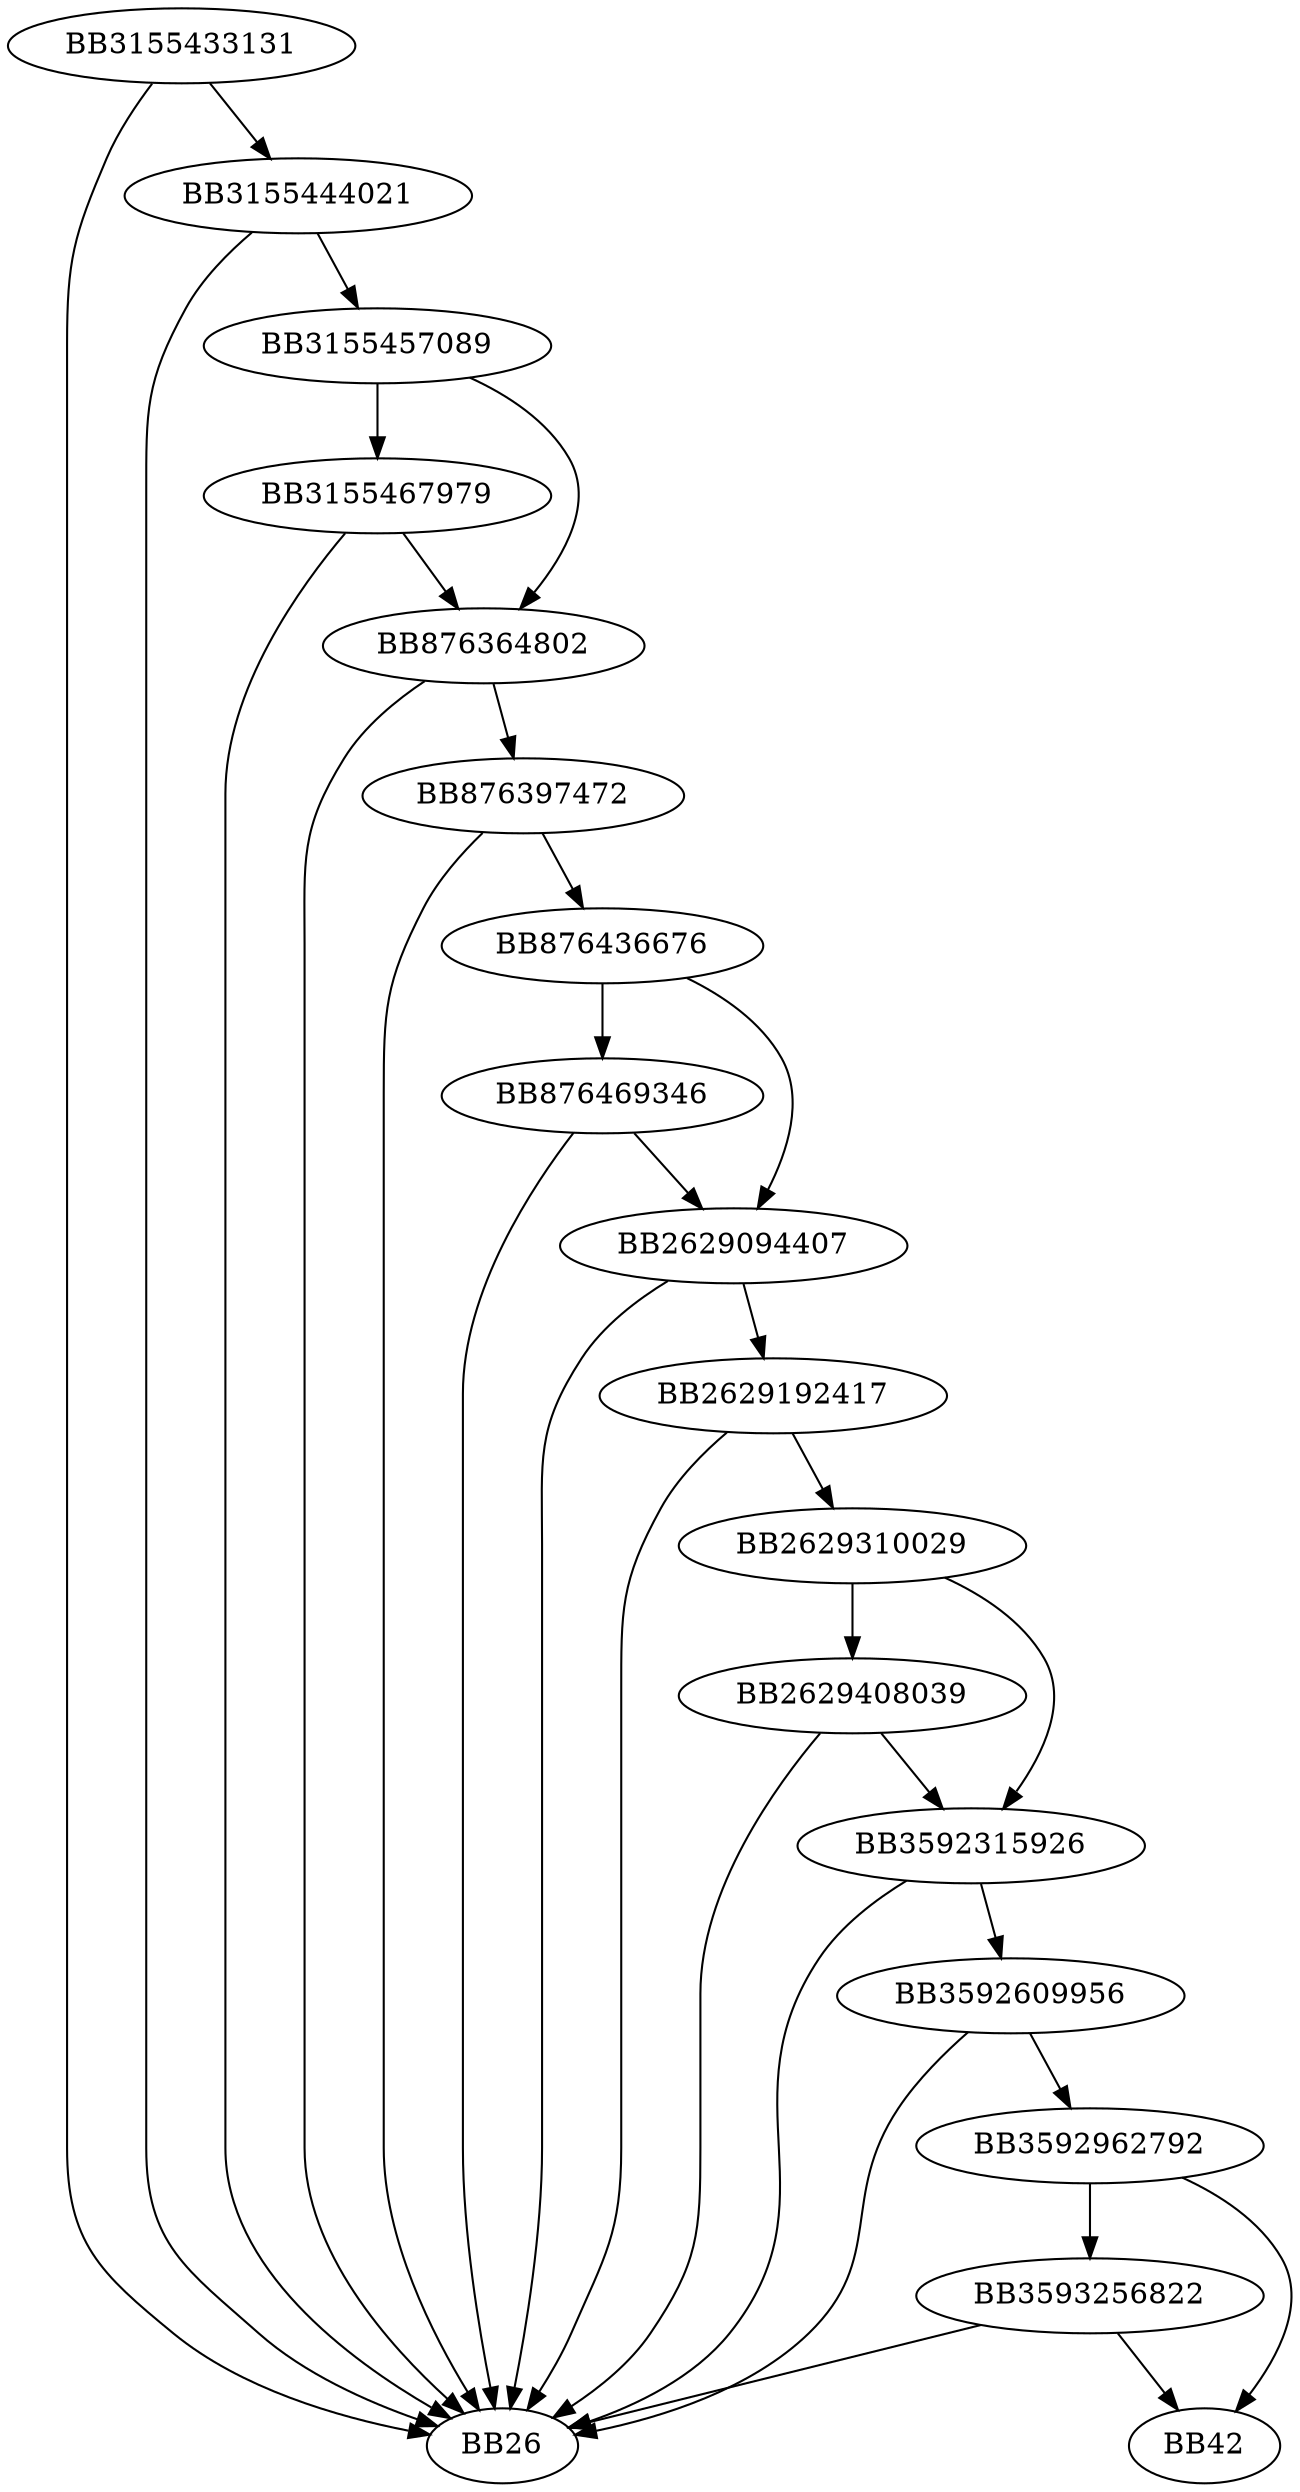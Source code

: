 digraph G{
	BB3155433131->BB26;
	BB3155433131->BB3155444021;
	BB3155444021->BB26;
	BB3155444021->BB3155457089;
	BB3155457089->BB3155467979;
	BB3155457089->BB876364802;
	BB3155467979->BB26;
	BB3155467979->BB876364802;
	BB876364802->BB26;
	BB876364802->BB876397472;
	BB876397472->BB26;
	BB876397472->BB876436676;
	BB876436676->BB876469346;
	BB876436676->BB2629094407;
	BB876469346->BB26;
	BB876469346->BB2629094407;
	BB2629094407->BB26;
	BB2629094407->BB2629192417;
	BB2629192417->BB26;
	BB2629192417->BB2629310029;
	BB2629310029->BB2629408039;
	BB2629310029->BB3592315926;
	BB2629408039->BB26;
	BB2629408039->BB3592315926;
	BB3592315926->BB26;
	BB3592315926->BB3592609956;
	BB3592609956->BB26;
	BB3592609956->BB3592962792;
	BB3592962792->BB3593256822;
	BB3592962792->BB42;
	BB3593256822->BB26;
	BB3593256822->BB42;
}
